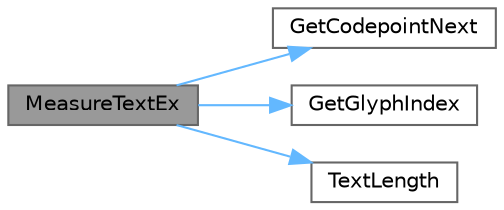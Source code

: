 digraph "MeasureTextEx"
{
 // LATEX_PDF_SIZE
  bgcolor="transparent";
  edge [fontname=Helvetica,fontsize=10,labelfontname=Helvetica,labelfontsize=10];
  node [fontname=Helvetica,fontsize=10,shape=box,height=0.2,width=0.4];
  rankdir="LR";
  Node1 [id="Node000001",label="MeasureTextEx",height=0.2,width=0.4,color="gray40", fillcolor="grey60", style="filled", fontcolor="black",tooltip=" "];
  Node1 -> Node2 [id="edge7_Node000001_Node000002",color="steelblue1",style="solid",tooltip=" "];
  Node2 [id="Node000002",label="GetCodepointNext",height=0.2,width=0.4,color="grey40", fillcolor="white", style="filled",URL="$_classes_2lib_2rtext_8c.html#a502188494be285261d46b843b122c97a",tooltip=" "];
  Node1 -> Node3 [id="edge8_Node000001_Node000003",color="steelblue1",style="solid",tooltip=" "];
  Node3 [id="Node000003",label="GetGlyphIndex",height=0.2,width=0.4,color="grey40", fillcolor="white", style="filled",URL="$_classes_2lib_2rtext_8c.html#a37c1bca5f2d858bf4f0a75788cf537e0",tooltip=" "];
  Node1 -> Node4 [id="edge9_Node000001_Node000004",color="steelblue1",style="solid",tooltip=" "];
  Node4 [id="Node000004",label="TextLength",height=0.2,width=0.4,color="grey40", fillcolor="white", style="filled",URL="$_classes_2lib_2rtext_8c.html#a5ac8f1891934193dc88fd85f493c3a41",tooltip=" "];
}
